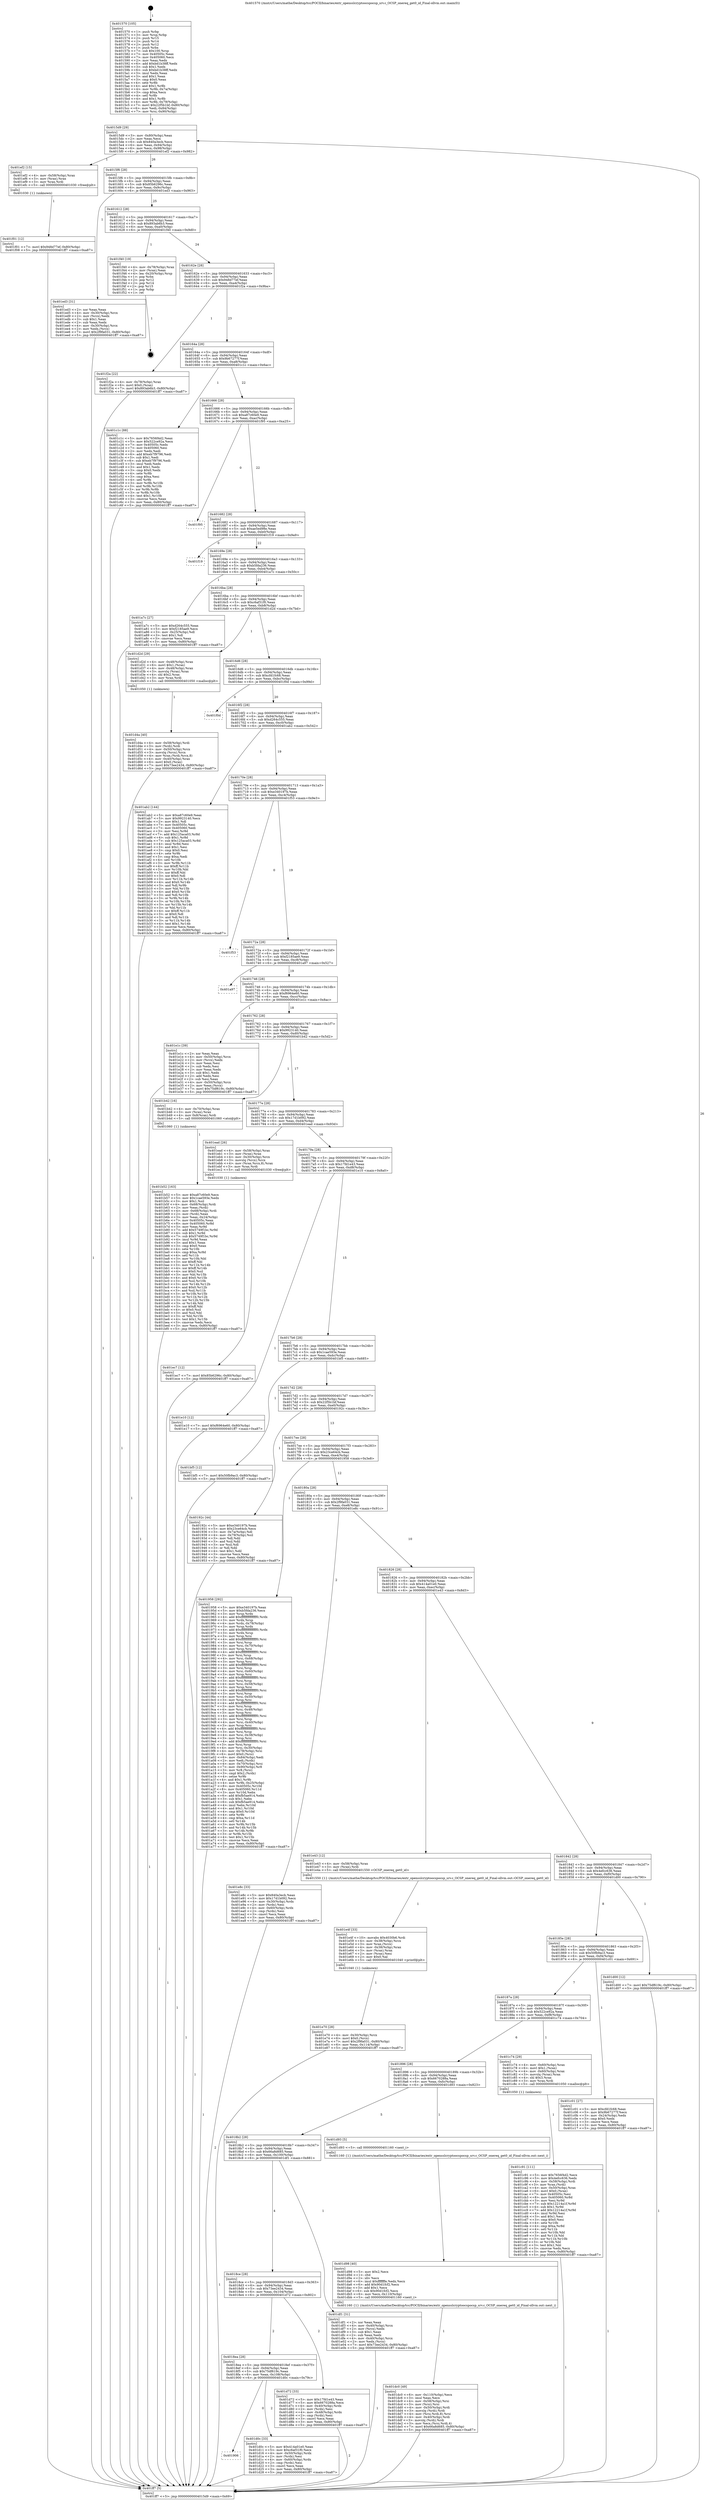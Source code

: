 digraph "0x401570" {
  label = "0x401570 (/mnt/c/Users/mathe/Desktop/tcc/POCII/binaries/extr_opensslcryptoocspocsp_srv.c_OCSP_onereq_get0_id_Final-ollvm.out::main(0))"
  labelloc = "t"
  node[shape=record]

  Entry [label="",width=0.3,height=0.3,shape=circle,fillcolor=black,style=filled]
  "0x4015d9" [label="{
     0x4015d9 [29]\l
     | [instrs]\l
     &nbsp;&nbsp;0x4015d9 \<+3\>: mov -0x80(%rbp),%eax\l
     &nbsp;&nbsp;0x4015dc \<+2\>: mov %eax,%ecx\l
     &nbsp;&nbsp;0x4015de \<+6\>: sub $0x840a3ecb,%ecx\l
     &nbsp;&nbsp;0x4015e4 \<+6\>: mov %eax,-0x94(%rbp)\l
     &nbsp;&nbsp;0x4015ea \<+6\>: mov %ecx,-0x98(%rbp)\l
     &nbsp;&nbsp;0x4015f0 \<+6\>: je 0000000000401ef2 \<main+0x982\>\l
  }"]
  "0x401ef2" [label="{
     0x401ef2 [15]\l
     | [instrs]\l
     &nbsp;&nbsp;0x401ef2 \<+4\>: mov -0x58(%rbp),%rax\l
     &nbsp;&nbsp;0x401ef6 \<+3\>: mov (%rax),%rax\l
     &nbsp;&nbsp;0x401ef9 \<+3\>: mov %rax,%rdi\l
     &nbsp;&nbsp;0x401efc \<+5\>: call 0000000000401030 \<free@plt\>\l
     | [calls]\l
     &nbsp;&nbsp;0x401030 \{1\} (unknown)\l
  }"]
  "0x4015f6" [label="{
     0x4015f6 [28]\l
     | [instrs]\l
     &nbsp;&nbsp;0x4015f6 \<+5\>: jmp 00000000004015fb \<main+0x8b\>\l
     &nbsp;&nbsp;0x4015fb \<+6\>: mov -0x94(%rbp),%eax\l
     &nbsp;&nbsp;0x401601 \<+5\>: sub $0x85b6296c,%eax\l
     &nbsp;&nbsp;0x401606 \<+6\>: mov %eax,-0x9c(%rbp)\l
     &nbsp;&nbsp;0x40160c \<+6\>: je 0000000000401ed3 \<main+0x963\>\l
  }"]
  Exit [label="",width=0.3,height=0.3,shape=circle,fillcolor=black,style=filled,peripheries=2]
  "0x401ed3" [label="{
     0x401ed3 [31]\l
     | [instrs]\l
     &nbsp;&nbsp;0x401ed3 \<+2\>: xor %eax,%eax\l
     &nbsp;&nbsp;0x401ed5 \<+4\>: mov -0x30(%rbp),%rcx\l
     &nbsp;&nbsp;0x401ed9 \<+2\>: mov (%rcx),%edx\l
     &nbsp;&nbsp;0x401edb \<+3\>: sub $0x1,%eax\l
     &nbsp;&nbsp;0x401ede \<+2\>: sub %eax,%edx\l
     &nbsp;&nbsp;0x401ee0 \<+4\>: mov -0x30(%rbp),%rcx\l
     &nbsp;&nbsp;0x401ee4 \<+2\>: mov %edx,(%rcx)\l
     &nbsp;&nbsp;0x401ee6 \<+7\>: movl $0x2f9fa031,-0x80(%rbp)\l
     &nbsp;&nbsp;0x401eed \<+5\>: jmp 0000000000401ff7 \<main+0xa87\>\l
  }"]
  "0x401612" [label="{
     0x401612 [28]\l
     | [instrs]\l
     &nbsp;&nbsp;0x401612 \<+5\>: jmp 0000000000401617 \<main+0xa7\>\l
     &nbsp;&nbsp;0x401617 \<+6\>: mov -0x94(%rbp),%eax\l
     &nbsp;&nbsp;0x40161d \<+5\>: sub $0x893ab6b3,%eax\l
     &nbsp;&nbsp;0x401622 \<+6\>: mov %eax,-0xa0(%rbp)\l
     &nbsp;&nbsp;0x401628 \<+6\>: je 0000000000401f40 \<main+0x9d0\>\l
  }"]
  "0x401f01" [label="{
     0x401f01 [12]\l
     | [instrs]\l
     &nbsp;&nbsp;0x401f01 \<+7\>: movl $0x948d77ef,-0x80(%rbp)\l
     &nbsp;&nbsp;0x401f08 \<+5\>: jmp 0000000000401ff7 \<main+0xa87\>\l
  }"]
  "0x401f40" [label="{
     0x401f40 [19]\l
     | [instrs]\l
     &nbsp;&nbsp;0x401f40 \<+4\>: mov -0x78(%rbp),%rax\l
     &nbsp;&nbsp;0x401f44 \<+2\>: mov (%rax),%eax\l
     &nbsp;&nbsp;0x401f46 \<+4\>: lea -0x20(%rbp),%rsp\l
     &nbsp;&nbsp;0x401f4a \<+1\>: pop %rbx\l
     &nbsp;&nbsp;0x401f4b \<+2\>: pop %r12\l
     &nbsp;&nbsp;0x401f4d \<+2\>: pop %r14\l
     &nbsp;&nbsp;0x401f4f \<+2\>: pop %r15\l
     &nbsp;&nbsp;0x401f51 \<+1\>: pop %rbp\l
     &nbsp;&nbsp;0x401f52 \<+1\>: ret\l
  }"]
  "0x40162e" [label="{
     0x40162e [28]\l
     | [instrs]\l
     &nbsp;&nbsp;0x40162e \<+5\>: jmp 0000000000401633 \<main+0xc3\>\l
     &nbsp;&nbsp;0x401633 \<+6\>: mov -0x94(%rbp),%eax\l
     &nbsp;&nbsp;0x401639 \<+5\>: sub $0x948d77ef,%eax\l
     &nbsp;&nbsp;0x40163e \<+6\>: mov %eax,-0xa4(%rbp)\l
     &nbsp;&nbsp;0x401644 \<+6\>: je 0000000000401f2a \<main+0x9ba\>\l
  }"]
  "0x401ec7" [label="{
     0x401ec7 [12]\l
     | [instrs]\l
     &nbsp;&nbsp;0x401ec7 \<+7\>: movl $0x85b6296c,-0x80(%rbp)\l
     &nbsp;&nbsp;0x401ece \<+5\>: jmp 0000000000401ff7 \<main+0xa87\>\l
  }"]
  "0x401f2a" [label="{
     0x401f2a [22]\l
     | [instrs]\l
     &nbsp;&nbsp;0x401f2a \<+4\>: mov -0x78(%rbp),%rax\l
     &nbsp;&nbsp;0x401f2e \<+6\>: movl $0x0,(%rax)\l
     &nbsp;&nbsp;0x401f34 \<+7\>: movl $0x893ab6b3,-0x80(%rbp)\l
     &nbsp;&nbsp;0x401f3b \<+5\>: jmp 0000000000401ff7 \<main+0xa87\>\l
  }"]
  "0x40164a" [label="{
     0x40164a [28]\l
     | [instrs]\l
     &nbsp;&nbsp;0x40164a \<+5\>: jmp 000000000040164f \<main+0xdf\>\l
     &nbsp;&nbsp;0x40164f \<+6\>: mov -0x94(%rbp),%eax\l
     &nbsp;&nbsp;0x401655 \<+5\>: sub $0x9b67277f,%eax\l
     &nbsp;&nbsp;0x40165a \<+6\>: mov %eax,-0xa8(%rbp)\l
     &nbsp;&nbsp;0x401660 \<+6\>: je 0000000000401c1c \<main+0x6ac\>\l
  }"]
  "0x401e70" [label="{
     0x401e70 [28]\l
     | [instrs]\l
     &nbsp;&nbsp;0x401e70 \<+4\>: mov -0x30(%rbp),%rcx\l
     &nbsp;&nbsp;0x401e74 \<+6\>: movl $0x0,(%rcx)\l
     &nbsp;&nbsp;0x401e7a \<+7\>: movl $0x2f9fa031,-0x80(%rbp)\l
     &nbsp;&nbsp;0x401e81 \<+6\>: mov %eax,-0x114(%rbp)\l
     &nbsp;&nbsp;0x401e87 \<+5\>: jmp 0000000000401ff7 \<main+0xa87\>\l
  }"]
  "0x401c1c" [label="{
     0x401c1c [88]\l
     | [instrs]\l
     &nbsp;&nbsp;0x401c1c \<+5\>: mov $0x7656f4d2,%eax\l
     &nbsp;&nbsp;0x401c21 \<+5\>: mov $0x522ce92a,%ecx\l
     &nbsp;&nbsp;0x401c26 \<+7\>: mov 0x40505c,%edx\l
     &nbsp;&nbsp;0x401c2d \<+7\>: mov 0x405060,%esi\l
     &nbsp;&nbsp;0x401c34 \<+2\>: mov %edx,%edi\l
     &nbsp;&nbsp;0x401c36 \<+6\>: add $0xeb7f9796,%edi\l
     &nbsp;&nbsp;0x401c3c \<+3\>: sub $0x1,%edi\l
     &nbsp;&nbsp;0x401c3f \<+6\>: sub $0xeb7f9796,%edi\l
     &nbsp;&nbsp;0x401c45 \<+3\>: imul %edi,%edx\l
     &nbsp;&nbsp;0x401c48 \<+3\>: and $0x1,%edx\l
     &nbsp;&nbsp;0x401c4b \<+3\>: cmp $0x0,%edx\l
     &nbsp;&nbsp;0x401c4e \<+4\>: sete %r8b\l
     &nbsp;&nbsp;0x401c52 \<+3\>: cmp $0xa,%esi\l
     &nbsp;&nbsp;0x401c55 \<+4\>: setl %r9b\l
     &nbsp;&nbsp;0x401c59 \<+3\>: mov %r8b,%r10b\l
     &nbsp;&nbsp;0x401c5c \<+3\>: and %r9b,%r10b\l
     &nbsp;&nbsp;0x401c5f \<+3\>: xor %r9b,%r8b\l
     &nbsp;&nbsp;0x401c62 \<+3\>: or %r8b,%r10b\l
     &nbsp;&nbsp;0x401c65 \<+4\>: test $0x1,%r10b\l
     &nbsp;&nbsp;0x401c69 \<+3\>: cmovne %ecx,%eax\l
     &nbsp;&nbsp;0x401c6c \<+3\>: mov %eax,-0x80(%rbp)\l
     &nbsp;&nbsp;0x401c6f \<+5\>: jmp 0000000000401ff7 \<main+0xa87\>\l
  }"]
  "0x401666" [label="{
     0x401666 [28]\l
     | [instrs]\l
     &nbsp;&nbsp;0x401666 \<+5\>: jmp 000000000040166b \<main+0xfb\>\l
     &nbsp;&nbsp;0x40166b \<+6\>: mov -0x94(%rbp),%eax\l
     &nbsp;&nbsp;0x401671 \<+5\>: sub $0xa87c60e9,%eax\l
     &nbsp;&nbsp;0x401676 \<+6\>: mov %eax,-0xac(%rbp)\l
     &nbsp;&nbsp;0x40167c \<+6\>: je 0000000000401f95 \<main+0xa25\>\l
  }"]
  "0x401e4f" [label="{
     0x401e4f [33]\l
     | [instrs]\l
     &nbsp;&nbsp;0x401e4f \<+10\>: movabs $0x4030b6,%rdi\l
     &nbsp;&nbsp;0x401e59 \<+4\>: mov -0x38(%rbp),%rcx\l
     &nbsp;&nbsp;0x401e5d \<+3\>: mov %rax,(%rcx)\l
     &nbsp;&nbsp;0x401e60 \<+4\>: mov -0x38(%rbp),%rax\l
     &nbsp;&nbsp;0x401e64 \<+3\>: mov (%rax),%rax\l
     &nbsp;&nbsp;0x401e67 \<+2\>: mov (%rax),%esi\l
     &nbsp;&nbsp;0x401e69 \<+2\>: mov $0x0,%al\l
     &nbsp;&nbsp;0x401e6b \<+5\>: call 0000000000401040 \<printf@plt\>\l
     | [calls]\l
     &nbsp;&nbsp;0x401040 \{1\} (unknown)\l
  }"]
  "0x401f95" [label="{
     0x401f95\l
  }", style=dashed]
  "0x401682" [label="{
     0x401682 [28]\l
     | [instrs]\l
     &nbsp;&nbsp;0x401682 \<+5\>: jmp 0000000000401687 \<main+0x117\>\l
     &nbsp;&nbsp;0x401687 \<+6\>: mov -0x94(%rbp),%eax\l
     &nbsp;&nbsp;0x40168d \<+5\>: sub $0xae5ed98e,%eax\l
     &nbsp;&nbsp;0x401692 \<+6\>: mov %eax,-0xb0(%rbp)\l
     &nbsp;&nbsp;0x401698 \<+6\>: je 0000000000401f19 \<main+0x9a9\>\l
  }"]
  "0x401dc0" [label="{
     0x401dc0 [49]\l
     | [instrs]\l
     &nbsp;&nbsp;0x401dc0 \<+6\>: mov -0x110(%rbp),%ecx\l
     &nbsp;&nbsp;0x401dc6 \<+3\>: imul %eax,%ecx\l
     &nbsp;&nbsp;0x401dc9 \<+4\>: mov -0x58(%rbp),%rsi\l
     &nbsp;&nbsp;0x401dcd \<+3\>: mov (%rsi),%rsi\l
     &nbsp;&nbsp;0x401dd0 \<+4\>: mov -0x50(%rbp),%rdi\l
     &nbsp;&nbsp;0x401dd4 \<+3\>: movslq (%rdi),%rdi\l
     &nbsp;&nbsp;0x401dd7 \<+4\>: mov (%rsi,%rdi,8),%rsi\l
     &nbsp;&nbsp;0x401ddb \<+4\>: mov -0x40(%rbp),%rdi\l
     &nbsp;&nbsp;0x401ddf \<+3\>: movslq (%rdi),%rdi\l
     &nbsp;&nbsp;0x401de2 \<+3\>: mov %ecx,(%rsi,%rdi,4)\l
     &nbsp;&nbsp;0x401de5 \<+7\>: movl $0x66a8d685,-0x80(%rbp)\l
     &nbsp;&nbsp;0x401dec \<+5\>: jmp 0000000000401ff7 \<main+0xa87\>\l
  }"]
  "0x401f19" [label="{
     0x401f19\l
  }", style=dashed]
  "0x40169e" [label="{
     0x40169e [28]\l
     | [instrs]\l
     &nbsp;&nbsp;0x40169e \<+5\>: jmp 00000000004016a3 \<main+0x133\>\l
     &nbsp;&nbsp;0x4016a3 \<+6\>: mov -0x94(%rbp),%eax\l
     &nbsp;&nbsp;0x4016a9 \<+5\>: sub $0xb5fda236,%eax\l
     &nbsp;&nbsp;0x4016ae \<+6\>: mov %eax,-0xb4(%rbp)\l
     &nbsp;&nbsp;0x4016b4 \<+6\>: je 0000000000401a7c \<main+0x50c\>\l
  }"]
  "0x401d98" [label="{
     0x401d98 [40]\l
     | [instrs]\l
     &nbsp;&nbsp;0x401d98 \<+5\>: mov $0x2,%ecx\l
     &nbsp;&nbsp;0x401d9d \<+1\>: cltd\l
     &nbsp;&nbsp;0x401d9e \<+2\>: idiv %ecx\l
     &nbsp;&nbsp;0x401da0 \<+6\>: imul $0xfffffffe,%edx,%ecx\l
     &nbsp;&nbsp;0x401da6 \<+6\>: add $0x90d1fcf2,%ecx\l
     &nbsp;&nbsp;0x401dac \<+3\>: add $0x1,%ecx\l
     &nbsp;&nbsp;0x401daf \<+6\>: sub $0x90d1fcf2,%ecx\l
     &nbsp;&nbsp;0x401db5 \<+6\>: mov %ecx,-0x110(%rbp)\l
     &nbsp;&nbsp;0x401dbb \<+5\>: call 0000000000401160 \<next_i\>\l
     | [calls]\l
     &nbsp;&nbsp;0x401160 \{1\} (/mnt/c/Users/mathe/Desktop/tcc/POCII/binaries/extr_opensslcryptoocspocsp_srv.c_OCSP_onereq_get0_id_Final-ollvm.out::next_i)\l
  }"]
  "0x401a7c" [label="{
     0x401a7c [27]\l
     | [instrs]\l
     &nbsp;&nbsp;0x401a7c \<+5\>: mov $0xd264c555,%eax\l
     &nbsp;&nbsp;0x401a81 \<+5\>: mov $0xf2185ae9,%ecx\l
     &nbsp;&nbsp;0x401a86 \<+3\>: mov -0x25(%rbp),%dl\l
     &nbsp;&nbsp;0x401a89 \<+3\>: test $0x1,%dl\l
     &nbsp;&nbsp;0x401a8c \<+3\>: cmovne %ecx,%eax\l
     &nbsp;&nbsp;0x401a8f \<+3\>: mov %eax,-0x80(%rbp)\l
     &nbsp;&nbsp;0x401a92 \<+5\>: jmp 0000000000401ff7 \<main+0xa87\>\l
  }"]
  "0x4016ba" [label="{
     0x4016ba [28]\l
     | [instrs]\l
     &nbsp;&nbsp;0x4016ba \<+5\>: jmp 00000000004016bf \<main+0x14f\>\l
     &nbsp;&nbsp;0x4016bf \<+6\>: mov -0x94(%rbp),%eax\l
     &nbsp;&nbsp;0x4016c5 \<+5\>: sub $0xc6af31f0,%eax\l
     &nbsp;&nbsp;0x4016ca \<+6\>: mov %eax,-0xb8(%rbp)\l
     &nbsp;&nbsp;0x4016d0 \<+6\>: je 0000000000401d2d \<main+0x7bd\>\l
  }"]
  "0x401d4a" [label="{
     0x401d4a [40]\l
     | [instrs]\l
     &nbsp;&nbsp;0x401d4a \<+4\>: mov -0x58(%rbp),%rdi\l
     &nbsp;&nbsp;0x401d4e \<+3\>: mov (%rdi),%rdi\l
     &nbsp;&nbsp;0x401d51 \<+4\>: mov -0x50(%rbp),%rcx\l
     &nbsp;&nbsp;0x401d55 \<+3\>: movslq (%rcx),%rcx\l
     &nbsp;&nbsp;0x401d58 \<+4\>: mov %rax,(%rdi,%rcx,8)\l
     &nbsp;&nbsp;0x401d5c \<+4\>: mov -0x40(%rbp),%rax\l
     &nbsp;&nbsp;0x401d60 \<+6\>: movl $0x0,(%rax)\l
     &nbsp;&nbsp;0x401d66 \<+7\>: movl $0x73ee2434,-0x80(%rbp)\l
     &nbsp;&nbsp;0x401d6d \<+5\>: jmp 0000000000401ff7 \<main+0xa87\>\l
  }"]
  "0x401d2d" [label="{
     0x401d2d [29]\l
     | [instrs]\l
     &nbsp;&nbsp;0x401d2d \<+4\>: mov -0x48(%rbp),%rax\l
     &nbsp;&nbsp;0x401d31 \<+6\>: movl $0x1,(%rax)\l
     &nbsp;&nbsp;0x401d37 \<+4\>: mov -0x48(%rbp),%rax\l
     &nbsp;&nbsp;0x401d3b \<+3\>: movslq (%rax),%rax\l
     &nbsp;&nbsp;0x401d3e \<+4\>: shl $0x2,%rax\l
     &nbsp;&nbsp;0x401d42 \<+3\>: mov %rax,%rdi\l
     &nbsp;&nbsp;0x401d45 \<+5\>: call 0000000000401050 \<malloc@plt\>\l
     | [calls]\l
     &nbsp;&nbsp;0x401050 \{1\} (unknown)\l
  }"]
  "0x4016d6" [label="{
     0x4016d6 [28]\l
     | [instrs]\l
     &nbsp;&nbsp;0x4016d6 \<+5\>: jmp 00000000004016db \<main+0x16b\>\l
     &nbsp;&nbsp;0x4016db \<+6\>: mov -0x94(%rbp),%eax\l
     &nbsp;&nbsp;0x4016e1 \<+5\>: sub $0xcfd1fc68,%eax\l
     &nbsp;&nbsp;0x4016e6 \<+6\>: mov %eax,-0xbc(%rbp)\l
     &nbsp;&nbsp;0x4016ec \<+6\>: je 0000000000401f0d \<main+0x99d\>\l
  }"]
  "0x401906" [label="{
     0x401906\l
  }", style=dashed]
  "0x401f0d" [label="{
     0x401f0d\l
  }", style=dashed]
  "0x4016f2" [label="{
     0x4016f2 [28]\l
     | [instrs]\l
     &nbsp;&nbsp;0x4016f2 \<+5\>: jmp 00000000004016f7 \<main+0x187\>\l
     &nbsp;&nbsp;0x4016f7 \<+6\>: mov -0x94(%rbp),%eax\l
     &nbsp;&nbsp;0x4016fd \<+5\>: sub $0xd264c555,%eax\l
     &nbsp;&nbsp;0x401702 \<+6\>: mov %eax,-0xc0(%rbp)\l
     &nbsp;&nbsp;0x401708 \<+6\>: je 0000000000401ab2 \<main+0x542\>\l
  }"]
  "0x401d0c" [label="{
     0x401d0c [33]\l
     | [instrs]\l
     &nbsp;&nbsp;0x401d0c \<+5\>: mov $0x414a01e0,%eax\l
     &nbsp;&nbsp;0x401d11 \<+5\>: mov $0xc6af31f0,%ecx\l
     &nbsp;&nbsp;0x401d16 \<+4\>: mov -0x50(%rbp),%rdx\l
     &nbsp;&nbsp;0x401d1a \<+2\>: mov (%rdx),%esi\l
     &nbsp;&nbsp;0x401d1c \<+4\>: mov -0x60(%rbp),%rdx\l
     &nbsp;&nbsp;0x401d20 \<+2\>: cmp (%rdx),%esi\l
     &nbsp;&nbsp;0x401d22 \<+3\>: cmovl %ecx,%eax\l
     &nbsp;&nbsp;0x401d25 \<+3\>: mov %eax,-0x80(%rbp)\l
     &nbsp;&nbsp;0x401d28 \<+5\>: jmp 0000000000401ff7 \<main+0xa87\>\l
  }"]
  "0x401ab2" [label="{
     0x401ab2 [144]\l
     | [instrs]\l
     &nbsp;&nbsp;0x401ab2 \<+5\>: mov $0xa87c60e9,%eax\l
     &nbsp;&nbsp;0x401ab7 \<+5\>: mov $0x9923140,%ecx\l
     &nbsp;&nbsp;0x401abc \<+2\>: mov $0x1,%dl\l
     &nbsp;&nbsp;0x401abe \<+7\>: mov 0x40505c,%esi\l
     &nbsp;&nbsp;0x401ac5 \<+7\>: mov 0x405060,%edi\l
     &nbsp;&nbsp;0x401acc \<+3\>: mov %esi,%r8d\l
     &nbsp;&nbsp;0x401acf \<+7\>: add $0x125aca03,%r8d\l
     &nbsp;&nbsp;0x401ad6 \<+4\>: sub $0x1,%r8d\l
     &nbsp;&nbsp;0x401ada \<+7\>: sub $0x125aca03,%r8d\l
     &nbsp;&nbsp;0x401ae1 \<+4\>: imul %r8d,%esi\l
     &nbsp;&nbsp;0x401ae5 \<+3\>: and $0x1,%esi\l
     &nbsp;&nbsp;0x401ae8 \<+3\>: cmp $0x0,%esi\l
     &nbsp;&nbsp;0x401aeb \<+4\>: sete %r9b\l
     &nbsp;&nbsp;0x401aef \<+3\>: cmp $0xa,%edi\l
     &nbsp;&nbsp;0x401af2 \<+4\>: setl %r10b\l
     &nbsp;&nbsp;0x401af6 \<+3\>: mov %r9b,%r11b\l
     &nbsp;&nbsp;0x401af9 \<+4\>: xor $0xff,%r11b\l
     &nbsp;&nbsp;0x401afd \<+3\>: mov %r10b,%bl\l
     &nbsp;&nbsp;0x401b00 \<+3\>: xor $0xff,%bl\l
     &nbsp;&nbsp;0x401b03 \<+3\>: xor $0x0,%dl\l
     &nbsp;&nbsp;0x401b06 \<+3\>: mov %r11b,%r14b\l
     &nbsp;&nbsp;0x401b09 \<+4\>: and $0x0,%r14b\l
     &nbsp;&nbsp;0x401b0d \<+3\>: and %dl,%r9b\l
     &nbsp;&nbsp;0x401b10 \<+3\>: mov %bl,%r15b\l
     &nbsp;&nbsp;0x401b13 \<+4\>: and $0x0,%r15b\l
     &nbsp;&nbsp;0x401b17 \<+3\>: and %dl,%r10b\l
     &nbsp;&nbsp;0x401b1a \<+3\>: or %r9b,%r14b\l
     &nbsp;&nbsp;0x401b1d \<+3\>: or %r10b,%r15b\l
     &nbsp;&nbsp;0x401b20 \<+3\>: xor %r15b,%r14b\l
     &nbsp;&nbsp;0x401b23 \<+3\>: or %bl,%r11b\l
     &nbsp;&nbsp;0x401b26 \<+4\>: xor $0xff,%r11b\l
     &nbsp;&nbsp;0x401b2a \<+3\>: or $0x0,%dl\l
     &nbsp;&nbsp;0x401b2d \<+3\>: and %dl,%r11b\l
     &nbsp;&nbsp;0x401b30 \<+3\>: or %r11b,%r14b\l
     &nbsp;&nbsp;0x401b33 \<+4\>: test $0x1,%r14b\l
     &nbsp;&nbsp;0x401b37 \<+3\>: cmovne %ecx,%eax\l
     &nbsp;&nbsp;0x401b3a \<+3\>: mov %eax,-0x80(%rbp)\l
     &nbsp;&nbsp;0x401b3d \<+5\>: jmp 0000000000401ff7 \<main+0xa87\>\l
  }"]
  "0x40170e" [label="{
     0x40170e [28]\l
     | [instrs]\l
     &nbsp;&nbsp;0x40170e \<+5\>: jmp 0000000000401713 \<main+0x1a3\>\l
     &nbsp;&nbsp;0x401713 \<+6\>: mov -0x94(%rbp),%eax\l
     &nbsp;&nbsp;0x401719 \<+5\>: sub $0xe340197b,%eax\l
     &nbsp;&nbsp;0x40171e \<+6\>: mov %eax,-0xc4(%rbp)\l
     &nbsp;&nbsp;0x401724 \<+6\>: je 0000000000401f53 \<main+0x9e3\>\l
  }"]
  "0x4018ea" [label="{
     0x4018ea [28]\l
     | [instrs]\l
     &nbsp;&nbsp;0x4018ea \<+5\>: jmp 00000000004018ef \<main+0x37f\>\l
     &nbsp;&nbsp;0x4018ef \<+6\>: mov -0x94(%rbp),%eax\l
     &nbsp;&nbsp;0x4018f5 \<+5\>: sub $0x75df619c,%eax\l
     &nbsp;&nbsp;0x4018fa \<+6\>: mov %eax,-0x108(%rbp)\l
     &nbsp;&nbsp;0x401900 \<+6\>: je 0000000000401d0c \<main+0x79c\>\l
  }"]
  "0x401f53" [label="{
     0x401f53\l
  }", style=dashed]
  "0x40172a" [label="{
     0x40172a [28]\l
     | [instrs]\l
     &nbsp;&nbsp;0x40172a \<+5\>: jmp 000000000040172f \<main+0x1bf\>\l
     &nbsp;&nbsp;0x40172f \<+6\>: mov -0x94(%rbp),%eax\l
     &nbsp;&nbsp;0x401735 \<+5\>: sub $0xf2185ae9,%eax\l
     &nbsp;&nbsp;0x40173a \<+6\>: mov %eax,-0xc8(%rbp)\l
     &nbsp;&nbsp;0x401740 \<+6\>: je 0000000000401a97 \<main+0x527\>\l
  }"]
  "0x401d72" [label="{
     0x401d72 [33]\l
     | [instrs]\l
     &nbsp;&nbsp;0x401d72 \<+5\>: mov $0x17fd1e43,%eax\l
     &nbsp;&nbsp;0x401d77 \<+5\>: mov $0x6670288a,%ecx\l
     &nbsp;&nbsp;0x401d7c \<+4\>: mov -0x40(%rbp),%rdx\l
     &nbsp;&nbsp;0x401d80 \<+2\>: mov (%rdx),%esi\l
     &nbsp;&nbsp;0x401d82 \<+4\>: mov -0x48(%rbp),%rdx\l
     &nbsp;&nbsp;0x401d86 \<+2\>: cmp (%rdx),%esi\l
     &nbsp;&nbsp;0x401d88 \<+3\>: cmovl %ecx,%eax\l
     &nbsp;&nbsp;0x401d8b \<+3\>: mov %eax,-0x80(%rbp)\l
     &nbsp;&nbsp;0x401d8e \<+5\>: jmp 0000000000401ff7 \<main+0xa87\>\l
  }"]
  "0x401a97" [label="{
     0x401a97\l
  }", style=dashed]
  "0x401746" [label="{
     0x401746 [28]\l
     | [instrs]\l
     &nbsp;&nbsp;0x401746 \<+5\>: jmp 000000000040174b \<main+0x1db\>\l
     &nbsp;&nbsp;0x40174b \<+6\>: mov -0x94(%rbp),%eax\l
     &nbsp;&nbsp;0x401751 \<+5\>: sub $0xf6964e60,%eax\l
     &nbsp;&nbsp;0x401756 \<+6\>: mov %eax,-0xcc(%rbp)\l
     &nbsp;&nbsp;0x40175c \<+6\>: je 0000000000401e1c \<main+0x8ac\>\l
  }"]
  "0x4018ce" [label="{
     0x4018ce [28]\l
     | [instrs]\l
     &nbsp;&nbsp;0x4018ce \<+5\>: jmp 00000000004018d3 \<main+0x363\>\l
     &nbsp;&nbsp;0x4018d3 \<+6\>: mov -0x94(%rbp),%eax\l
     &nbsp;&nbsp;0x4018d9 \<+5\>: sub $0x73ee2434,%eax\l
     &nbsp;&nbsp;0x4018de \<+6\>: mov %eax,-0x104(%rbp)\l
     &nbsp;&nbsp;0x4018e4 \<+6\>: je 0000000000401d72 \<main+0x802\>\l
  }"]
  "0x401e1c" [label="{
     0x401e1c [39]\l
     | [instrs]\l
     &nbsp;&nbsp;0x401e1c \<+2\>: xor %eax,%eax\l
     &nbsp;&nbsp;0x401e1e \<+4\>: mov -0x50(%rbp),%rcx\l
     &nbsp;&nbsp;0x401e22 \<+2\>: mov (%rcx),%edx\l
     &nbsp;&nbsp;0x401e24 \<+2\>: mov %eax,%esi\l
     &nbsp;&nbsp;0x401e26 \<+2\>: sub %edx,%esi\l
     &nbsp;&nbsp;0x401e28 \<+2\>: mov %eax,%edx\l
     &nbsp;&nbsp;0x401e2a \<+3\>: sub $0x1,%edx\l
     &nbsp;&nbsp;0x401e2d \<+2\>: add %edx,%esi\l
     &nbsp;&nbsp;0x401e2f \<+2\>: sub %esi,%eax\l
     &nbsp;&nbsp;0x401e31 \<+4\>: mov -0x50(%rbp),%rcx\l
     &nbsp;&nbsp;0x401e35 \<+2\>: mov %eax,(%rcx)\l
     &nbsp;&nbsp;0x401e37 \<+7\>: movl $0x75df619c,-0x80(%rbp)\l
     &nbsp;&nbsp;0x401e3e \<+5\>: jmp 0000000000401ff7 \<main+0xa87\>\l
  }"]
  "0x401762" [label="{
     0x401762 [28]\l
     | [instrs]\l
     &nbsp;&nbsp;0x401762 \<+5\>: jmp 0000000000401767 \<main+0x1f7\>\l
     &nbsp;&nbsp;0x401767 \<+6\>: mov -0x94(%rbp),%eax\l
     &nbsp;&nbsp;0x40176d \<+5\>: sub $0x9923140,%eax\l
     &nbsp;&nbsp;0x401772 \<+6\>: mov %eax,-0xd0(%rbp)\l
     &nbsp;&nbsp;0x401778 \<+6\>: je 0000000000401b42 \<main+0x5d2\>\l
  }"]
  "0x401df1" [label="{
     0x401df1 [31]\l
     | [instrs]\l
     &nbsp;&nbsp;0x401df1 \<+2\>: xor %eax,%eax\l
     &nbsp;&nbsp;0x401df3 \<+4\>: mov -0x40(%rbp),%rcx\l
     &nbsp;&nbsp;0x401df7 \<+2\>: mov (%rcx),%edx\l
     &nbsp;&nbsp;0x401df9 \<+3\>: sub $0x1,%eax\l
     &nbsp;&nbsp;0x401dfc \<+2\>: sub %eax,%edx\l
     &nbsp;&nbsp;0x401dfe \<+4\>: mov -0x40(%rbp),%rcx\l
     &nbsp;&nbsp;0x401e02 \<+2\>: mov %edx,(%rcx)\l
     &nbsp;&nbsp;0x401e04 \<+7\>: movl $0x73ee2434,-0x80(%rbp)\l
     &nbsp;&nbsp;0x401e0b \<+5\>: jmp 0000000000401ff7 \<main+0xa87\>\l
  }"]
  "0x401b42" [label="{
     0x401b42 [16]\l
     | [instrs]\l
     &nbsp;&nbsp;0x401b42 \<+4\>: mov -0x70(%rbp),%rax\l
     &nbsp;&nbsp;0x401b46 \<+3\>: mov (%rax),%rax\l
     &nbsp;&nbsp;0x401b49 \<+4\>: mov 0x8(%rax),%rdi\l
     &nbsp;&nbsp;0x401b4d \<+5\>: call 0000000000401060 \<atoi@plt\>\l
     | [calls]\l
     &nbsp;&nbsp;0x401060 \{1\} (unknown)\l
  }"]
  "0x40177e" [label="{
     0x40177e [28]\l
     | [instrs]\l
     &nbsp;&nbsp;0x40177e \<+5\>: jmp 0000000000401783 \<main+0x213\>\l
     &nbsp;&nbsp;0x401783 \<+6\>: mov -0x94(%rbp),%eax\l
     &nbsp;&nbsp;0x401789 \<+5\>: sub $0x17d1b092,%eax\l
     &nbsp;&nbsp;0x40178e \<+6\>: mov %eax,-0xd4(%rbp)\l
     &nbsp;&nbsp;0x401794 \<+6\>: je 0000000000401ead \<main+0x93d\>\l
  }"]
  "0x4018b2" [label="{
     0x4018b2 [28]\l
     | [instrs]\l
     &nbsp;&nbsp;0x4018b2 \<+5\>: jmp 00000000004018b7 \<main+0x347\>\l
     &nbsp;&nbsp;0x4018b7 \<+6\>: mov -0x94(%rbp),%eax\l
     &nbsp;&nbsp;0x4018bd \<+5\>: sub $0x66a8d685,%eax\l
     &nbsp;&nbsp;0x4018c2 \<+6\>: mov %eax,-0x100(%rbp)\l
     &nbsp;&nbsp;0x4018c8 \<+6\>: je 0000000000401df1 \<main+0x881\>\l
  }"]
  "0x401ead" [label="{
     0x401ead [26]\l
     | [instrs]\l
     &nbsp;&nbsp;0x401ead \<+4\>: mov -0x58(%rbp),%rax\l
     &nbsp;&nbsp;0x401eb1 \<+3\>: mov (%rax),%rax\l
     &nbsp;&nbsp;0x401eb4 \<+4\>: mov -0x30(%rbp),%rcx\l
     &nbsp;&nbsp;0x401eb8 \<+3\>: movslq (%rcx),%rcx\l
     &nbsp;&nbsp;0x401ebb \<+4\>: mov (%rax,%rcx,8),%rax\l
     &nbsp;&nbsp;0x401ebf \<+3\>: mov %rax,%rdi\l
     &nbsp;&nbsp;0x401ec2 \<+5\>: call 0000000000401030 \<free@plt\>\l
     | [calls]\l
     &nbsp;&nbsp;0x401030 \{1\} (unknown)\l
  }"]
  "0x40179a" [label="{
     0x40179a [28]\l
     | [instrs]\l
     &nbsp;&nbsp;0x40179a \<+5\>: jmp 000000000040179f \<main+0x22f\>\l
     &nbsp;&nbsp;0x40179f \<+6\>: mov -0x94(%rbp),%eax\l
     &nbsp;&nbsp;0x4017a5 \<+5\>: sub $0x17fd1e43,%eax\l
     &nbsp;&nbsp;0x4017aa \<+6\>: mov %eax,-0xd8(%rbp)\l
     &nbsp;&nbsp;0x4017b0 \<+6\>: je 0000000000401e10 \<main+0x8a0\>\l
  }"]
  "0x401d93" [label="{
     0x401d93 [5]\l
     | [instrs]\l
     &nbsp;&nbsp;0x401d93 \<+5\>: call 0000000000401160 \<next_i\>\l
     | [calls]\l
     &nbsp;&nbsp;0x401160 \{1\} (/mnt/c/Users/mathe/Desktop/tcc/POCII/binaries/extr_opensslcryptoocspocsp_srv.c_OCSP_onereq_get0_id_Final-ollvm.out::next_i)\l
  }"]
  "0x401e10" [label="{
     0x401e10 [12]\l
     | [instrs]\l
     &nbsp;&nbsp;0x401e10 \<+7\>: movl $0xf6964e60,-0x80(%rbp)\l
     &nbsp;&nbsp;0x401e17 \<+5\>: jmp 0000000000401ff7 \<main+0xa87\>\l
  }"]
  "0x4017b6" [label="{
     0x4017b6 [28]\l
     | [instrs]\l
     &nbsp;&nbsp;0x4017b6 \<+5\>: jmp 00000000004017bb \<main+0x24b\>\l
     &nbsp;&nbsp;0x4017bb \<+6\>: mov -0x94(%rbp),%eax\l
     &nbsp;&nbsp;0x4017c1 \<+5\>: sub $0x1cae593e,%eax\l
     &nbsp;&nbsp;0x4017c6 \<+6\>: mov %eax,-0xdc(%rbp)\l
     &nbsp;&nbsp;0x4017cc \<+6\>: je 0000000000401bf5 \<main+0x685\>\l
  }"]
  "0x401c91" [label="{
     0x401c91 [111]\l
     | [instrs]\l
     &nbsp;&nbsp;0x401c91 \<+5\>: mov $0x7656f4d2,%ecx\l
     &nbsp;&nbsp;0x401c96 \<+5\>: mov $0x4efcc636,%edx\l
     &nbsp;&nbsp;0x401c9b \<+4\>: mov -0x58(%rbp),%rdi\l
     &nbsp;&nbsp;0x401c9f \<+3\>: mov %rax,(%rdi)\l
     &nbsp;&nbsp;0x401ca2 \<+4\>: mov -0x50(%rbp),%rax\l
     &nbsp;&nbsp;0x401ca6 \<+6\>: movl $0x0,(%rax)\l
     &nbsp;&nbsp;0x401cac \<+7\>: mov 0x40505c,%esi\l
     &nbsp;&nbsp;0x401cb3 \<+8\>: mov 0x405060,%r8d\l
     &nbsp;&nbsp;0x401cbb \<+3\>: mov %esi,%r9d\l
     &nbsp;&nbsp;0x401cbe \<+7\>: sub $0x12214a1f,%r9d\l
     &nbsp;&nbsp;0x401cc5 \<+4\>: sub $0x1,%r9d\l
     &nbsp;&nbsp;0x401cc9 \<+7\>: add $0x12214a1f,%r9d\l
     &nbsp;&nbsp;0x401cd0 \<+4\>: imul %r9d,%esi\l
     &nbsp;&nbsp;0x401cd4 \<+3\>: and $0x1,%esi\l
     &nbsp;&nbsp;0x401cd7 \<+3\>: cmp $0x0,%esi\l
     &nbsp;&nbsp;0x401cda \<+4\>: sete %r10b\l
     &nbsp;&nbsp;0x401cde \<+4\>: cmp $0xa,%r8d\l
     &nbsp;&nbsp;0x401ce2 \<+4\>: setl %r11b\l
     &nbsp;&nbsp;0x401ce6 \<+3\>: mov %r10b,%bl\l
     &nbsp;&nbsp;0x401ce9 \<+3\>: and %r11b,%bl\l
     &nbsp;&nbsp;0x401cec \<+3\>: xor %r11b,%r10b\l
     &nbsp;&nbsp;0x401cef \<+3\>: or %r10b,%bl\l
     &nbsp;&nbsp;0x401cf2 \<+3\>: test $0x1,%bl\l
     &nbsp;&nbsp;0x401cf5 \<+3\>: cmovne %edx,%ecx\l
     &nbsp;&nbsp;0x401cf8 \<+3\>: mov %ecx,-0x80(%rbp)\l
     &nbsp;&nbsp;0x401cfb \<+5\>: jmp 0000000000401ff7 \<main+0xa87\>\l
  }"]
  "0x401bf5" [label="{
     0x401bf5 [12]\l
     | [instrs]\l
     &nbsp;&nbsp;0x401bf5 \<+7\>: movl $0x50fb9ac3,-0x80(%rbp)\l
     &nbsp;&nbsp;0x401bfc \<+5\>: jmp 0000000000401ff7 \<main+0xa87\>\l
  }"]
  "0x4017d2" [label="{
     0x4017d2 [28]\l
     | [instrs]\l
     &nbsp;&nbsp;0x4017d2 \<+5\>: jmp 00000000004017d7 \<main+0x267\>\l
     &nbsp;&nbsp;0x4017d7 \<+6\>: mov -0x94(%rbp),%eax\l
     &nbsp;&nbsp;0x4017dd \<+5\>: sub $0x22f5b1bf,%eax\l
     &nbsp;&nbsp;0x4017e2 \<+6\>: mov %eax,-0xe0(%rbp)\l
     &nbsp;&nbsp;0x4017e8 \<+6\>: je 000000000040192c \<main+0x3bc\>\l
  }"]
  "0x401896" [label="{
     0x401896 [28]\l
     | [instrs]\l
     &nbsp;&nbsp;0x401896 \<+5\>: jmp 000000000040189b \<main+0x32b\>\l
     &nbsp;&nbsp;0x40189b \<+6\>: mov -0x94(%rbp),%eax\l
     &nbsp;&nbsp;0x4018a1 \<+5\>: sub $0x6670288a,%eax\l
     &nbsp;&nbsp;0x4018a6 \<+6\>: mov %eax,-0xfc(%rbp)\l
     &nbsp;&nbsp;0x4018ac \<+6\>: je 0000000000401d93 \<main+0x823\>\l
  }"]
  "0x40192c" [label="{
     0x40192c [44]\l
     | [instrs]\l
     &nbsp;&nbsp;0x40192c \<+5\>: mov $0xe340197b,%eax\l
     &nbsp;&nbsp;0x401931 \<+5\>: mov $0x23ce64cb,%ecx\l
     &nbsp;&nbsp;0x401936 \<+3\>: mov -0x7a(%rbp),%dl\l
     &nbsp;&nbsp;0x401939 \<+4\>: mov -0x79(%rbp),%sil\l
     &nbsp;&nbsp;0x40193d \<+3\>: mov %dl,%dil\l
     &nbsp;&nbsp;0x401940 \<+3\>: and %sil,%dil\l
     &nbsp;&nbsp;0x401943 \<+3\>: xor %sil,%dl\l
     &nbsp;&nbsp;0x401946 \<+3\>: or %dl,%dil\l
     &nbsp;&nbsp;0x401949 \<+4\>: test $0x1,%dil\l
     &nbsp;&nbsp;0x40194d \<+3\>: cmovne %ecx,%eax\l
     &nbsp;&nbsp;0x401950 \<+3\>: mov %eax,-0x80(%rbp)\l
     &nbsp;&nbsp;0x401953 \<+5\>: jmp 0000000000401ff7 \<main+0xa87\>\l
  }"]
  "0x4017ee" [label="{
     0x4017ee [28]\l
     | [instrs]\l
     &nbsp;&nbsp;0x4017ee \<+5\>: jmp 00000000004017f3 \<main+0x283\>\l
     &nbsp;&nbsp;0x4017f3 \<+6\>: mov -0x94(%rbp),%eax\l
     &nbsp;&nbsp;0x4017f9 \<+5\>: sub $0x23ce64cb,%eax\l
     &nbsp;&nbsp;0x4017fe \<+6\>: mov %eax,-0xe4(%rbp)\l
     &nbsp;&nbsp;0x401804 \<+6\>: je 0000000000401958 \<main+0x3e8\>\l
  }"]
  "0x401ff7" [label="{
     0x401ff7 [5]\l
     | [instrs]\l
     &nbsp;&nbsp;0x401ff7 \<+5\>: jmp 00000000004015d9 \<main+0x69\>\l
  }"]
  "0x401570" [label="{
     0x401570 [105]\l
     | [instrs]\l
     &nbsp;&nbsp;0x401570 \<+1\>: push %rbp\l
     &nbsp;&nbsp;0x401571 \<+3\>: mov %rsp,%rbp\l
     &nbsp;&nbsp;0x401574 \<+2\>: push %r15\l
     &nbsp;&nbsp;0x401576 \<+2\>: push %r14\l
     &nbsp;&nbsp;0x401578 \<+2\>: push %r12\l
     &nbsp;&nbsp;0x40157a \<+1\>: push %rbx\l
     &nbsp;&nbsp;0x40157b \<+7\>: sub $0x100,%rsp\l
     &nbsp;&nbsp;0x401582 \<+7\>: mov 0x40505c,%eax\l
     &nbsp;&nbsp;0x401589 \<+7\>: mov 0x405060,%ecx\l
     &nbsp;&nbsp;0x401590 \<+2\>: mov %eax,%edx\l
     &nbsp;&nbsp;0x401592 \<+6\>: add $0xbd1b38ff,%edx\l
     &nbsp;&nbsp;0x401598 \<+3\>: sub $0x1,%edx\l
     &nbsp;&nbsp;0x40159b \<+6\>: sub $0xbd1b38ff,%edx\l
     &nbsp;&nbsp;0x4015a1 \<+3\>: imul %edx,%eax\l
     &nbsp;&nbsp;0x4015a4 \<+3\>: and $0x1,%eax\l
     &nbsp;&nbsp;0x4015a7 \<+3\>: cmp $0x0,%eax\l
     &nbsp;&nbsp;0x4015aa \<+4\>: sete %r8b\l
     &nbsp;&nbsp;0x4015ae \<+4\>: and $0x1,%r8b\l
     &nbsp;&nbsp;0x4015b2 \<+4\>: mov %r8b,-0x7a(%rbp)\l
     &nbsp;&nbsp;0x4015b6 \<+3\>: cmp $0xa,%ecx\l
     &nbsp;&nbsp;0x4015b9 \<+4\>: setl %r8b\l
     &nbsp;&nbsp;0x4015bd \<+4\>: and $0x1,%r8b\l
     &nbsp;&nbsp;0x4015c1 \<+4\>: mov %r8b,-0x79(%rbp)\l
     &nbsp;&nbsp;0x4015c5 \<+7\>: movl $0x22f5b1bf,-0x80(%rbp)\l
     &nbsp;&nbsp;0x4015cc \<+6\>: mov %edi,-0x84(%rbp)\l
     &nbsp;&nbsp;0x4015d2 \<+7\>: mov %rsi,-0x90(%rbp)\l
  }"]
  "0x401c74" [label="{
     0x401c74 [29]\l
     | [instrs]\l
     &nbsp;&nbsp;0x401c74 \<+4\>: mov -0x60(%rbp),%rax\l
     &nbsp;&nbsp;0x401c78 \<+6\>: movl $0x1,(%rax)\l
     &nbsp;&nbsp;0x401c7e \<+4\>: mov -0x60(%rbp),%rax\l
     &nbsp;&nbsp;0x401c82 \<+3\>: movslq (%rax),%rax\l
     &nbsp;&nbsp;0x401c85 \<+4\>: shl $0x3,%rax\l
     &nbsp;&nbsp;0x401c89 \<+3\>: mov %rax,%rdi\l
     &nbsp;&nbsp;0x401c8c \<+5\>: call 0000000000401050 \<malloc@plt\>\l
     | [calls]\l
     &nbsp;&nbsp;0x401050 \{1\} (unknown)\l
  }"]
  "0x401958" [label="{
     0x401958 [292]\l
     | [instrs]\l
     &nbsp;&nbsp;0x401958 \<+5\>: mov $0xe340197b,%eax\l
     &nbsp;&nbsp;0x40195d \<+5\>: mov $0xb5fda236,%ecx\l
     &nbsp;&nbsp;0x401962 \<+3\>: mov %rsp,%rdx\l
     &nbsp;&nbsp;0x401965 \<+4\>: add $0xfffffffffffffff0,%rdx\l
     &nbsp;&nbsp;0x401969 \<+3\>: mov %rdx,%rsp\l
     &nbsp;&nbsp;0x40196c \<+4\>: mov %rdx,-0x78(%rbp)\l
     &nbsp;&nbsp;0x401970 \<+3\>: mov %rsp,%rdx\l
     &nbsp;&nbsp;0x401973 \<+4\>: add $0xfffffffffffffff0,%rdx\l
     &nbsp;&nbsp;0x401977 \<+3\>: mov %rdx,%rsp\l
     &nbsp;&nbsp;0x40197a \<+3\>: mov %rsp,%rsi\l
     &nbsp;&nbsp;0x40197d \<+4\>: add $0xfffffffffffffff0,%rsi\l
     &nbsp;&nbsp;0x401981 \<+3\>: mov %rsi,%rsp\l
     &nbsp;&nbsp;0x401984 \<+4\>: mov %rsi,-0x70(%rbp)\l
     &nbsp;&nbsp;0x401988 \<+3\>: mov %rsp,%rsi\l
     &nbsp;&nbsp;0x40198b \<+4\>: add $0xfffffffffffffff0,%rsi\l
     &nbsp;&nbsp;0x40198f \<+3\>: mov %rsi,%rsp\l
     &nbsp;&nbsp;0x401992 \<+4\>: mov %rsi,-0x68(%rbp)\l
     &nbsp;&nbsp;0x401996 \<+3\>: mov %rsp,%rsi\l
     &nbsp;&nbsp;0x401999 \<+4\>: add $0xfffffffffffffff0,%rsi\l
     &nbsp;&nbsp;0x40199d \<+3\>: mov %rsi,%rsp\l
     &nbsp;&nbsp;0x4019a0 \<+4\>: mov %rsi,-0x60(%rbp)\l
     &nbsp;&nbsp;0x4019a4 \<+3\>: mov %rsp,%rsi\l
     &nbsp;&nbsp;0x4019a7 \<+4\>: add $0xfffffffffffffff0,%rsi\l
     &nbsp;&nbsp;0x4019ab \<+3\>: mov %rsi,%rsp\l
     &nbsp;&nbsp;0x4019ae \<+4\>: mov %rsi,-0x58(%rbp)\l
     &nbsp;&nbsp;0x4019b2 \<+3\>: mov %rsp,%rsi\l
     &nbsp;&nbsp;0x4019b5 \<+4\>: add $0xfffffffffffffff0,%rsi\l
     &nbsp;&nbsp;0x4019b9 \<+3\>: mov %rsi,%rsp\l
     &nbsp;&nbsp;0x4019bc \<+4\>: mov %rsi,-0x50(%rbp)\l
     &nbsp;&nbsp;0x4019c0 \<+3\>: mov %rsp,%rsi\l
     &nbsp;&nbsp;0x4019c3 \<+4\>: add $0xfffffffffffffff0,%rsi\l
     &nbsp;&nbsp;0x4019c7 \<+3\>: mov %rsi,%rsp\l
     &nbsp;&nbsp;0x4019ca \<+4\>: mov %rsi,-0x48(%rbp)\l
     &nbsp;&nbsp;0x4019ce \<+3\>: mov %rsp,%rsi\l
     &nbsp;&nbsp;0x4019d1 \<+4\>: add $0xfffffffffffffff0,%rsi\l
     &nbsp;&nbsp;0x4019d5 \<+3\>: mov %rsi,%rsp\l
     &nbsp;&nbsp;0x4019d8 \<+4\>: mov %rsi,-0x40(%rbp)\l
     &nbsp;&nbsp;0x4019dc \<+3\>: mov %rsp,%rsi\l
     &nbsp;&nbsp;0x4019df \<+4\>: add $0xfffffffffffffff0,%rsi\l
     &nbsp;&nbsp;0x4019e3 \<+3\>: mov %rsi,%rsp\l
     &nbsp;&nbsp;0x4019e6 \<+4\>: mov %rsi,-0x38(%rbp)\l
     &nbsp;&nbsp;0x4019ea \<+3\>: mov %rsp,%rsi\l
     &nbsp;&nbsp;0x4019ed \<+4\>: add $0xfffffffffffffff0,%rsi\l
     &nbsp;&nbsp;0x4019f1 \<+3\>: mov %rsi,%rsp\l
     &nbsp;&nbsp;0x4019f4 \<+4\>: mov %rsi,-0x30(%rbp)\l
     &nbsp;&nbsp;0x4019f8 \<+4\>: mov -0x78(%rbp),%rsi\l
     &nbsp;&nbsp;0x4019fc \<+6\>: movl $0x0,(%rsi)\l
     &nbsp;&nbsp;0x401a02 \<+6\>: mov -0x84(%rbp),%edi\l
     &nbsp;&nbsp;0x401a08 \<+2\>: mov %edi,(%rdx)\l
     &nbsp;&nbsp;0x401a0a \<+4\>: mov -0x70(%rbp),%rsi\l
     &nbsp;&nbsp;0x401a0e \<+7\>: mov -0x90(%rbp),%r8\l
     &nbsp;&nbsp;0x401a15 \<+3\>: mov %r8,(%rsi)\l
     &nbsp;&nbsp;0x401a18 \<+3\>: cmpl $0x2,(%rdx)\l
     &nbsp;&nbsp;0x401a1b \<+4\>: setne %r9b\l
     &nbsp;&nbsp;0x401a1f \<+4\>: and $0x1,%r9b\l
     &nbsp;&nbsp;0x401a23 \<+4\>: mov %r9b,-0x25(%rbp)\l
     &nbsp;&nbsp;0x401a27 \<+8\>: mov 0x40505c,%r10d\l
     &nbsp;&nbsp;0x401a2f \<+8\>: mov 0x405060,%r11d\l
     &nbsp;&nbsp;0x401a37 \<+3\>: mov %r10d,%ebx\l
     &nbsp;&nbsp;0x401a3a \<+6\>: add $0xfb5ae914,%ebx\l
     &nbsp;&nbsp;0x401a40 \<+3\>: sub $0x1,%ebx\l
     &nbsp;&nbsp;0x401a43 \<+6\>: sub $0xfb5ae914,%ebx\l
     &nbsp;&nbsp;0x401a49 \<+4\>: imul %ebx,%r10d\l
     &nbsp;&nbsp;0x401a4d \<+4\>: and $0x1,%r10d\l
     &nbsp;&nbsp;0x401a51 \<+4\>: cmp $0x0,%r10d\l
     &nbsp;&nbsp;0x401a55 \<+4\>: sete %r9b\l
     &nbsp;&nbsp;0x401a59 \<+4\>: cmp $0xa,%r11d\l
     &nbsp;&nbsp;0x401a5d \<+4\>: setl %r14b\l
     &nbsp;&nbsp;0x401a61 \<+3\>: mov %r9b,%r15b\l
     &nbsp;&nbsp;0x401a64 \<+3\>: and %r14b,%r15b\l
     &nbsp;&nbsp;0x401a67 \<+3\>: xor %r14b,%r9b\l
     &nbsp;&nbsp;0x401a6a \<+3\>: or %r9b,%r15b\l
     &nbsp;&nbsp;0x401a6d \<+4\>: test $0x1,%r15b\l
     &nbsp;&nbsp;0x401a71 \<+3\>: cmovne %ecx,%eax\l
     &nbsp;&nbsp;0x401a74 \<+3\>: mov %eax,-0x80(%rbp)\l
     &nbsp;&nbsp;0x401a77 \<+5\>: jmp 0000000000401ff7 \<main+0xa87\>\l
  }"]
  "0x40180a" [label="{
     0x40180a [28]\l
     | [instrs]\l
     &nbsp;&nbsp;0x40180a \<+5\>: jmp 000000000040180f \<main+0x29f\>\l
     &nbsp;&nbsp;0x40180f \<+6\>: mov -0x94(%rbp),%eax\l
     &nbsp;&nbsp;0x401815 \<+5\>: sub $0x2f9fa031,%eax\l
     &nbsp;&nbsp;0x40181a \<+6\>: mov %eax,-0xe8(%rbp)\l
     &nbsp;&nbsp;0x401820 \<+6\>: je 0000000000401e8c \<main+0x91c\>\l
  }"]
  "0x40187a" [label="{
     0x40187a [28]\l
     | [instrs]\l
     &nbsp;&nbsp;0x40187a \<+5\>: jmp 000000000040187f \<main+0x30f\>\l
     &nbsp;&nbsp;0x40187f \<+6\>: mov -0x94(%rbp),%eax\l
     &nbsp;&nbsp;0x401885 \<+5\>: sub $0x522ce92a,%eax\l
     &nbsp;&nbsp;0x40188a \<+6\>: mov %eax,-0xf8(%rbp)\l
     &nbsp;&nbsp;0x401890 \<+6\>: je 0000000000401c74 \<main+0x704\>\l
  }"]
  "0x401b52" [label="{
     0x401b52 [163]\l
     | [instrs]\l
     &nbsp;&nbsp;0x401b52 \<+5\>: mov $0xa87c60e9,%ecx\l
     &nbsp;&nbsp;0x401b57 \<+5\>: mov $0x1cae593e,%edx\l
     &nbsp;&nbsp;0x401b5c \<+3\>: mov $0x1,%sil\l
     &nbsp;&nbsp;0x401b5f \<+4\>: mov -0x68(%rbp),%rdi\l
     &nbsp;&nbsp;0x401b63 \<+2\>: mov %eax,(%rdi)\l
     &nbsp;&nbsp;0x401b65 \<+4\>: mov -0x68(%rbp),%rdi\l
     &nbsp;&nbsp;0x401b69 \<+2\>: mov (%rdi),%eax\l
     &nbsp;&nbsp;0x401b6b \<+3\>: mov %eax,-0x24(%rbp)\l
     &nbsp;&nbsp;0x401b6e \<+7\>: mov 0x40505c,%eax\l
     &nbsp;&nbsp;0x401b75 \<+8\>: mov 0x405060,%r8d\l
     &nbsp;&nbsp;0x401b7d \<+3\>: mov %eax,%r9d\l
     &nbsp;&nbsp;0x401b80 \<+7\>: add $0x5749f1bc,%r9d\l
     &nbsp;&nbsp;0x401b87 \<+4\>: sub $0x1,%r9d\l
     &nbsp;&nbsp;0x401b8b \<+7\>: sub $0x5749f1bc,%r9d\l
     &nbsp;&nbsp;0x401b92 \<+4\>: imul %r9d,%eax\l
     &nbsp;&nbsp;0x401b96 \<+3\>: and $0x1,%eax\l
     &nbsp;&nbsp;0x401b99 \<+3\>: cmp $0x0,%eax\l
     &nbsp;&nbsp;0x401b9c \<+4\>: sete %r10b\l
     &nbsp;&nbsp;0x401ba0 \<+4\>: cmp $0xa,%r8d\l
     &nbsp;&nbsp;0x401ba4 \<+4\>: setl %r11b\l
     &nbsp;&nbsp;0x401ba8 \<+3\>: mov %r10b,%bl\l
     &nbsp;&nbsp;0x401bab \<+3\>: xor $0xff,%bl\l
     &nbsp;&nbsp;0x401bae \<+3\>: mov %r11b,%r14b\l
     &nbsp;&nbsp;0x401bb1 \<+4\>: xor $0xff,%r14b\l
     &nbsp;&nbsp;0x401bb5 \<+4\>: xor $0x0,%sil\l
     &nbsp;&nbsp;0x401bb9 \<+3\>: mov %bl,%r15b\l
     &nbsp;&nbsp;0x401bbc \<+4\>: and $0x0,%r15b\l
     &nbsp;&nbsp;0x401bc0 \<+3\>: and %sil,%r10b\l
     &nbsp;&nbsp;0x401bc3 \<+3\>: mov %r14b,%r12b\l
     &nbsp;&nbsp;0x401bc6 \<+4\>: and $0x0,%r12b\l
     &nbsp;&nbsp;0x401bca \<+3\>: and %sil,%r11b\l
     &nbsp;&nbsp;0x401bcd \<+3\>: or %r10b,%r15b\l
     &nbsp;&nbsp;0x401bd0 \<+3\>: or %r11b,%r12b\l
     &nbsp;&nbsp;0x401bd3 \<+3\>: xor %r12b,%r15b\l
     &nbsp;&nbsp;0x401bd6 \<+3\>: or %r14b,%bl\l
     &nbsp;&nbsp;0x401bd9 \<+3\>: xor $0xff,%bl\l
     &nbsp;&nbsp;0x401bdc \<+4\>: or $0x0,%sil\l
     &nbsp;&nbsp;0x401be0 \<+3\>: and %sil,%bl\l
     &nbsp;&nbsp;0x401be3 \<+3\>: or %bl,%r15b\l
     &nbsp;&nbsp;0x401be6 \<+4\>: test $0x1,%r15b\l
     &nbsp;&nbsp;0x401bea \<+3\>: cmovne %edx,%ecx\l
     &nbsp;&nbsp;0x401bed \<+3\>: mov %ecx,-0x80(%rbp)\l
     &nbsp;&nbsp;0x401bf0 \<+5\>: jmp 0000000000401ff7 \<main+0xa87\>\l
  }"]
  "0x401c01" [label="{
     0x401c01 [27]\l
     | [instrs]\l
     &nbsp;&nbsp;0x401c01 \<+5\>: mov $0xcfd1fc68,%eax\l
     &nbsp;&nbsp;0x401c06 \<+5\>: mov $0x9b67277f,%ecx\l
     &nbsp;&nbsp;0x401c0b \<+3\>: mov -0x24(%rbp),%edx\l
     &nbsp;&nbsp;0x401c0e \<+3\>: cmp $0x0,%edx\l
     &nbsp;&nbsp;0x401c11 \<+3\>: cmove %ecx,%eax\l
     &nbsp;&nbsp;0x401c14 \<+3\>: mov %eax,-0x80(%rbp)\l
     &nbsp;&nbsp;0x401c17 \<+5\>: jmp 0000000000401ff7 \<main+0xa87\>\l
  }"]
  "0x401e8c" [label="{
     0x401e8c [33]\l
     | [instrs]\l
     &nbsp;&nbsp;0x401e8c \<+5\>: mov $0x840a3ecb,%eax\l
     &nbsp;&nbsp;0x401e91 \<+5\>: mov $0x17d1b092,%ecx\l
     &nbsp;&nbsp;0x401e96 \<+4\>: mov -0x30(%rbp),%rdx\l
     &nbsp;&nbsp;0x401e9a \<+2\>: mov (%rdx),%esi\l
     &nbsp;&nbsp;0x401e9c \<+4\>: mov -0x60(%rbp),%rdx\l
     &nbsp;&nbsp;0x401ea0 \<+2\>: cmp (%rdx),%esi\l
     &nbsp;&nbsp;0x401ea2 \<+3\>: cmovl %ecx,%eax\l
     &nbsp;&nbsp;0x401ea5 \<+3\>: mov %eax,-0x80(%rbp)\l
     &nbsp;&nbsp;0x401ea8 \<+5\>: jmp 0000000000401ff7 \<main+0xa87\>\l
  }"]
  "0x401826" [label="{
     0x401826 [28]\l
     | [instrs]\l
     &nbsp;&nbsp;0x401826 \<+5\>: jmp 000000000040182b \<main+0x2bb\>\l
     &nbsp;&nbsp;0x40182b \<+6\>: mov -0x94(%rbp),%eax\l
     &nbsp;&nbsp;0x401831 \<+5\>: sub $0x414a01e0,%eax\l
     &nbsp;&nbsp;0x401836 \<+6\>: mov %eax,-0xec(%rbp)\l
     &nbsp;&nbsp;0x40183c \<+6\>: je 0000000000401e43 \<main+0x8d3\>\l
  }"]
  "0x40185e" [label="{
     0x40185e [28]\l
     | [instrs]\l
     &nbsp;&nbsp;0x40185e \<+5\>: jmp 0000000000401863 \<main+0x2f3\>\l
     &nbsp;&nbsp;0x401863 \<+6\>: mov -0x94(%rbp),%eax\l
     &nbsp;&nbsp;0x401869 \<+5\>: sub $0x50fb9ac3,%eax\l
     &nbsp;&nbsp;0x40186e \<+6\>: mov %eax,-0xf4(%rbp)\l
     &nbsp;&nbsp;0x401874 \<+6\>: je 0000000000401c01 \<main+0x691\>\l
  }"]
  "0x401e43" [label="{
     0x401e43 [12]\l
     | [instrs]\l
     &nbsp;&nbsp;0x401e43 \<+4\>: mov -0x58(%rbp),%rax\l
     &nbsp;&nbsp;0x401e47 \<+3\>: mov (%rax),%rdi\l
     &nbsp;&nbsp;0x401e4a \<+5\>: call 0000000000401550 \<OCSP_onereq_get0_id\>\l
     | [calls]\l
     &nbsp;&nbsp;0x401550 \{1\} (/mnt/c/Users/mathe/Desktop/tcc/POCII/binaries/extr_opensslcryptoocspocsp_srv.c_OCSP_onereq_get0_id_Final-ollvm.out::OCSP_onereq_get0_id)\l
  }"]
  "0x401842" [label="{
     0x401842 [28]\l
     | [instrs]\l
     &nbsp;&nbsp;0x401842 \<+5\>: jmp 0000000000401847 \<main+0x2d7\>\l
     &nbsp;&nbsp;0x401847 \<+6\>: mov -0x94(%rbp),%eax\l
     &nbsp;&nbsp;0x40184d \<+5\>: sub $0x4efcc636,%eax\l
     &nbsp;&nbsp;0x401852 \<+6\>: mov %eax,-0xf0(%rbp)\l
     &nbsp;&nbsp;0x401858 \<+6\>: je 0000000000401d00 \<main+0x790\>\l
  }"]
  "0x401d00" [label="{
     0x401d00 [12]\l
     | [instrs]\l
     &nbsp;&nbsp;0x401d00 \<+7\>: movl $0x75df619c,-0x80(%rbp)\l
     &nbsp;&nbsp;0x401d07 \<+5\>: jmp 0000000000401ff7 \<main+0xa87\>\l
  }"]
  Entry -> "0x401570" [label=" 1"]
  "0x4015d9" -> "0x401ef2" [label=" 1"]
  "0x4015d9" -> "0x4015f6" [label=" 26"]
  "0x401f40" -> Exit [label=" 1"]
  "0x4015f6" -> "0x401ed3" [label=" 1"]
  "0x4015f6" -> "0x401612" [label=" 25"]
  "0x401f2a" -> "0x401ff7" [label=" 1"]
  "0x401612" -> "0x401f40" [label=" 1"]
  "0x401612" -> "0x40162e" [label=" 24"]
  "0x401f01" -> "0x401ff7" [label=" 1"]
  "0x40162e" -> "0x401f2a" [label=" 1"]
  "0x40162e" -> "0x40164a" [label=" 23"]
  "0x401ef2" -> "0x401f01" [label=" 1"]
  "0x40164a" -> "0x401c1c" [label=" 1"]
  "0x40164a" -> "0x401666" [label=" 22"]
  "0x401ed3" -> "0x401ff7" [label=" 1"]
  "0x401666" -> "0x401f95" [label=" 0"]
  "0x401666" -> "0x401682" [label=" 22"]
  "0x401ec7" -> "0x401ff7" [label=" 1"]
  "0x401682" -> "0x401f19" [label=" 0"]
  "0x401682" -> "0x40169e" [label=" 22"]
  "0x401ead" -> "0x401ec7" [label=" 1"]
  "0x40169e" -> "0x401a7c" [label=" 1"]
  "0x40169e" -> "0x4016ba" [label=" 21"]
  "0x401e8c" -> "0x401ff7" [label=" 2"]
  "0x4016ba" -> "0x401d2d" [label=" 1"]
  "0x4016ba" -> "0x4016d6" [label=" 20"]
  "0x401e70" -> "0x401ff7" [label=" 1"]
  "0x4016d6" -> "0x401f0d" [label=" 0"]
  "0x4016d6" -> "0x4016f2" [label=" 20"]
  "0x401e4f" -> "0x401e70" [label=" 1"]
  "0x4016f2" -> "0x401ab2" [label=" 1"]
  "0x4016f2" -> "0x40170e" [label=" 19"]
  "0x401e43" -> "0x401e4f" [label=" 1"]
  "0x40170e" -> "0x401f53" [label=" 0"]
  "0x40170e" -> "0x40172a" [label=" 19"]
  "0x401e10" -> "0x401ff7" [label=" 1"]
  "0x40172a" -> "0x401a97" [label=" 0"]
  "0x40172a" -> "0x401746" [label=" 19"]
  "0x401df1" -> "0x401ff7" [label=" 1"]
  "0x401746" -> "0x401e1c" [label=" 1"]
  "0x401746" -> "0x401762" [label=" 18"]
  "0x401d98" -> "0x401dc0" [label=" 1"]
  "0x401762" -> "0x401b42" [label=" 1"]
  "0x401762" -> "0x40177e" [label=" 17"]
  "0x401d93" -> "0x401d98" [label=" 1"]
  "0x40177e" -> "0x401ead" [label=" 1"]
  "0x40177e" -> "0x40179a" [label=" 16"]
  "0x401d4a" -> "0x401ff7" [label=" 1"]
  "0x40179a" -> "0x401e10" [label=" 1"]
  "0x40179a" -> "0x4017b6" [label=" 15"]
  "0x401d2d" -> "0x401d4a" [label=" 1"]
  "0x4017b6" -> "0x401bf5" [label=" 1"]
  "0x4017b6" -> "0x4017d2" [label=" 14"]
  "0x4018ea" -> "0x401906" [label=" 0"]
  "0x4017d2" -> "0x40192c" [label=" 1"]
  "0x4017d2" -> "0x4017ee" [label=" 13"]
  "0x40192c" -> "0x401ff7" [label=" 1"]
  "0x401570" -> "0x4015d9" [label=" 1"]
  "0x401ff7" -> "0x4015d9" [label=" 26"]
  "0x4018ea" -> "0x401d0c" [label=" 2"]
  "0x4017ee" -> "0x401958" [label=" 1"]
  "0x4017ee" -> "0x40180a" [label=" 12"]
  "0x401e1c" -> "0x401ff7" [label=" 1"]
  "0x401958" -> "0x401ff7" [label=" 1"]
  "0x401a7c" -> "0x401ff7" [label=" 1"]
  "0x401ab2" -> "0x401ff7" [label=" 1"]
  "0x401b42" -> "0x401b52" [label=" 1"]
  "0x401b52" -> "0x401ff7" [label=" 1"]
  "0x401bf5" -> "0x401ff7" [label=" 1"]
  "0x4018ce" -> "0x401d72" [label=" 2"]
  "0x40180a" -> "0x401e8c" [label=" 2"]
  "0x40180a" -> "0x401826" [label=" 10"]
  "0x401dc0" -> "0x401ff7" [label=" 1"]
  "0x401826" -> "0x401e43" [label=" 1"]
  "0x401826" -> "0x401842" [label=" 9"]
  "0x4018b2" -> "0x401df1" [label=" 1"]
  "0x401842" -> "0x401d00" [label=" 1"]
  "0x401842" -> "0x40185e" [label=" 8"]
  "0x4018b2" -> "0x4018ce" [label=" 4"]
  "0x40185e" -> "0x401c01" [label=" 1"]
  "0x40185e" -> "0x40187a" [label=" 7"]
  "0x401c01" -> "0x401ff7" [label=" 1"]
  "0x401c1c" -> "0x401ff7" [label=" 1"]
  "0x4018ce" -> "0x4018ea" [label=" 2"]
  "0x40187a" -> "0x401c74" [label=" 1"]
  "0x40187a" -> "0x401896" [label=" 6"]
  "0x401c74" -> "0x401c91" [label=" 1"]
  "0x401c91" -> "0x401ff7" [label=" 1"]
  "0x401d00" -> "0x401ff7" [label=" 1"]
  "0x401d0c" -> "0x401ff7" [label=" 2"]
  "0x401896" -> "0x401d93" [label=" 1"]
  "0x401896" -> "0x4018b2" [label=" 5"]
  "0x401d72" -> "0x401ff7" [label=" 2"]
}
